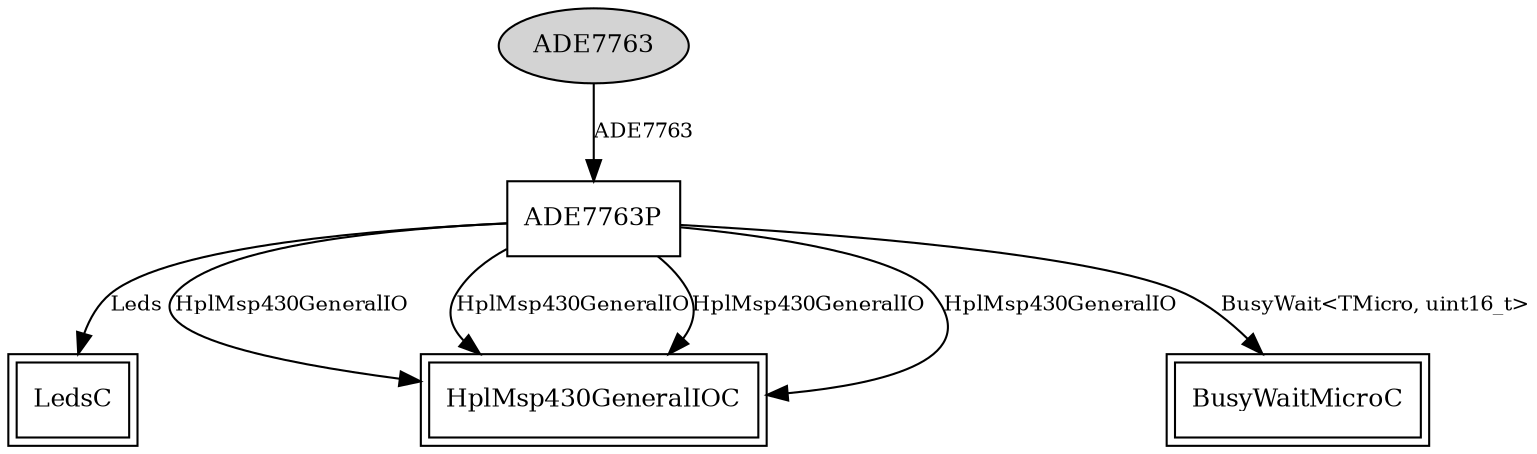 digraph "..spi.ADE7763C" {
  n0x40988060 [shape=ellipse, style=filled, label="ADE7763", fontsize=12];
  "ADE7763P" [fontsize=12, shape=box, URL="../chtml/..spi.ADE7763P.html"];
  "ADE7763P" [fontsize=12, shape=box, URL="../chtml/..spi.ADE7763P.html"];
  "LedsC" [fontsize=12, shape=box,peripheries=2, URL="../chtml/tos.system.LedsC.html"];
  "ADE7763P" [fontsize=12, shape=box, URL="../chtml/..spi.ADE7763P.html"];
  "HplMsp430GeneralIOC" [fontsize=12, shape=box,peripheries=2, URL="../chtml/tos.chips.msp430.pins.HplMsp430GeneralIOC.html"];
  "ADE7763P" [fontsize=12, shape=box, URL="../chtml/..spi.ADE7763P.html"];
  "HplMsp430GeneralIOC" [fontsize=12, shape=box,peripheries=2, URL="../chtml/tos.chips.msp430.pins.HplMsp430GeneralIOC.html"];
  "ADE7763P" [fontsize=12, shape=box, URL="../chtml/..spi.ADE7763P.html"];
  "HplMsp430GeneralIOC" [fontsize=12, shape=box,peripheries=2, URL="../chtml/tos.chips.msp430.pins.HplMsp430GeneralIOC.html"];
  "ADE7763P" [fontsize=12, shape=box, URL="../chtml/..spi.ADE7763P.html"];
  "HplMsp430GeneralIOC" [fontsize=12, shape=box,peripheries=2, URL="../chtml/tos.chips.msp430.pins.HplMsp430GeneralIOC.html"];
  "ADE7763P" [fontsize=12, shape=box, URL="../chtml/..spi.ADE7763P.html"];
  "BusyWaitMicroC" [fontsize=12, shape=box,peripheries=2, URL="../chtml/tos.chips.msp430.timer.BusyWaitMicroC.html"];
  "n0x40988060" -> "ADE7763P" [label="ADE7763", URL="../ihtml/..spi.ADE7763.html", fontsize=10];
  "ADE7763P" -> "LedsC" [label="Leds", URL="../ihtml/tos.interfaces.Leds.html", fontsize=10];
  "ADE7763P" -> "HplMsp430GeneralIOC" [label="HplMsp430GeneralIO", URL="../ihtml/tos.chips.msp430.pins.HplMsp430GeneralIO.html", fontsize=10];
  "ADE7763P" -> "HplMsp430GeneralIOC" [label="HplMsp430GeneralIO", URL="../ihtml/tos.chips.msp430.pins.HplMsp430GeneralIO.html", fontsize=10];
  "ADE7763P" -> "HplMsp430GeneralIOC" [label="HplMsp430GeneralIO", URL="../ihtml/tos.chips.msp430.pins.HplMsp430GeneralIO.html", fontsize=10];
  "ADE7763P" -> "HplMsp430GeneralIOC" [label="HplMsp430GeneralIO", URL="../ihtml/tos.chips.msp430.pins.HplMsp430GeneralIO.html", fontsize=10];
  "ADE7763P" -> "BusyWaitMicroC" [label="BusyWait<TMicro, uint16_t>", URL="../ihtml/tos.lib.timer.BusyWait.html", fontsize=10];
}
